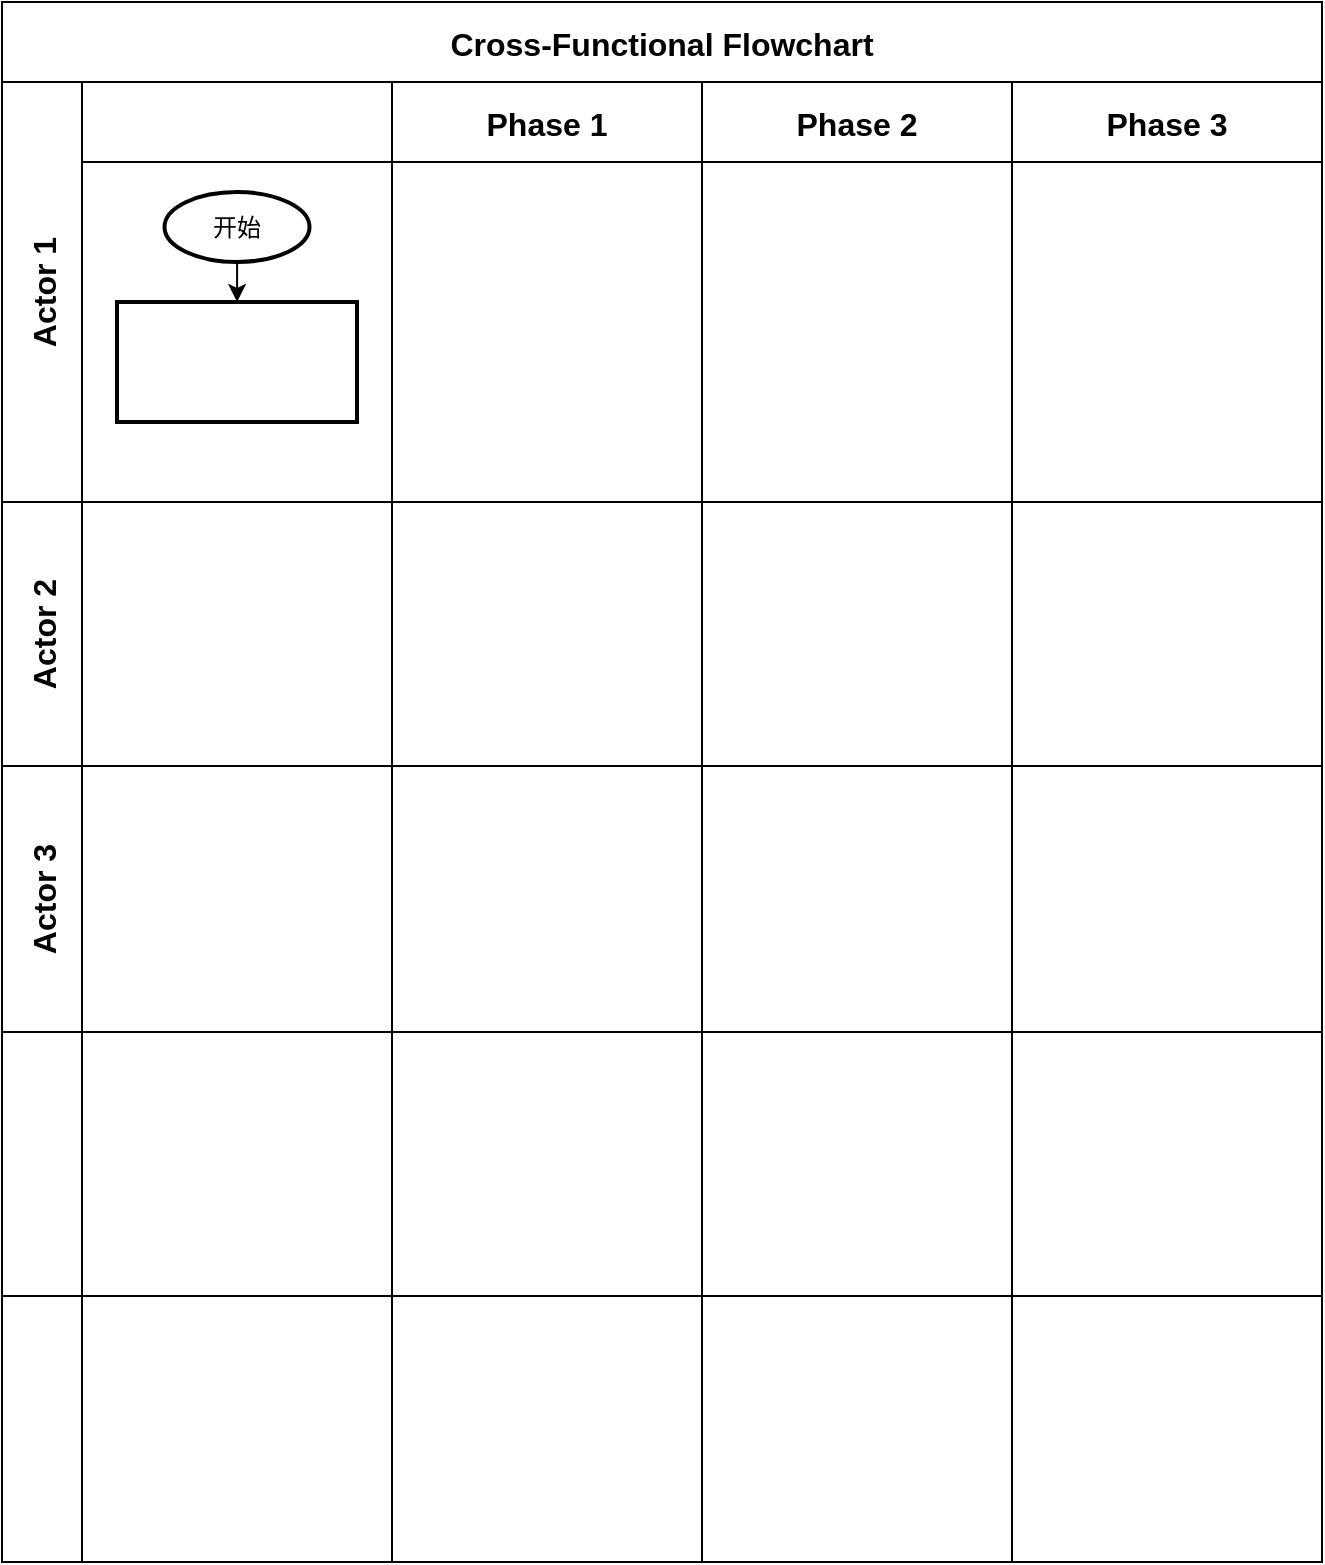 <mxfile version="24.7.7">
  <diagram id="prtHgNgQTEPvFCAcTncT" name="Page-1">
    <mxGraphModel dx="1147" dy="590" grid="1" gridSize="10" guides="1" tooltips="1" connect="1" arrows="1" fold="1" page="1" pageScale="1" pageWidth="827" pageHeight="1169" math="0" shadow="0">
      <root>
        <mxCell id="0" />
        <mxCell id="1" parent="0" />
        <mxCell id="AtuTsQVHR4-CBIeSU0OG-157" value="Cross-Functional Flowchart" style="shape=table;childLayout=tableLayout;startSize=40;collapsible=0;recursiveResize=0;expand=0;fontSize=16;fontStyle=1" vertex="1" parent="1">
          <mxGeometry x="100" y="490" width="660" height="780" as="geometry" />
        </mxCell>
        <mxCell id="AtuTsQVHR4-CBIeSU0OG-158" value="Actor 1" style="shape=tableRow;horizontal=0;swimlaneHead=0;swimlaneBody=0;top=0;left=0;strokeColor=inherit;bottom=0;right=0;dropTarget=0;fontStyle=1;fillColor=none;points=[[0,0.5],[1,0.5]];portConstraint=eastwest;startSize=40;collapsible=0;recursiveResize=0;expand=0;fontSize=16;" vertex="1" parent="AtuTsQVHR4-CBIeSU0OG-157">
          <mxGeometry y="40" width="660" height="210" as="geometry" />
        </mxCell>
        <mxCell id="AtuTsQVHR4-CBIeSU0OG-170" style="swimlane;swimlaneHead=0;swimlaneBody=0;fontStyle=1;strokeColor=inherit;connectable=0;fillColor=none;startSize=40;collapsible=0;recursiveResize=0;expand=0;fontSize=16;" vertex="1" parent="AtuTsQVHR4-CBIeSU0OG-158">
          <mxGeometry x="40" width="155" height="210" as="geometry">
            <mxRectangle width="155" height="210" as="alternateBounds" />
          </mxGeometry>
        </mxCell>
        <mxCell id="AtuTsQVHR4-CBIeSU0OG-186" value="" style="edgeStyle=orthogonalEdgeStyle;rounded=0;orthogonalLoop=1;jettySize=auto;html=1;" edge="1" parent="AtuTsQVHR4-CBIeSU0OG-170" source="AtuTsQVHR4-CBIeSU0OG-184" target="AtuTsQVHR4-CBIeSU0OG-185">
          <mxGeometry relative="1" as="geometry" />
        </mxCell>
        <mxCell id="AtuTsQVHR4-CBIeSU0OG-184" value="开始" style="strokeWidth=2;html=1;shape=mxgraph.flowchart.start_1;whiteSpace=wrap;" vertex="1" parent="AtuTsQVHR4-CBIeSU0OG-170">
          <mxGeometry x="41.25" y="55" width="72.5" height="35" as="geometry" />
        </mxCell>
        <mxCell id="AtuTsQVHR4-CBIeSU0OG-185" value="" style="whiteSpace=wrap;html=1;strokeWidth=2;" vertex="1" parent="AtuTsQVHR4-CBIeSU0OG-170">
          <mxGeometry x="17.5" y="110" width="120" height="60" as="geometry" />
        </mxCell>
        <mxCell id="AtuTsQVHR4-CBIeSU0OG-159" value="Phase 1" style="swimlane;swimlaneHead=0;swimlaneBody=0;fontStyle=1;strokeColor=inherit;connectable=0;fillColor=none;startSize=40;collapsible=0;recursiveResize=0;expand=0;fontSize=16;" vertex="1" parent="AtuTsQVHR4-CBIeSU0OG-158">
          <mxGeometry x="195" width="155" height="210" as="geometry">
            <mxRectangle width="155" height="210" as="alternateBounds" />
          </mxGeometry>
        </mxCell>
        <mxCell id="AtuTsQVHR4-CBIeSU0OG-160" value="Phase 2" style="swimlane;swimlaneHead=0;swimlaneBody=0;fontStyle=1;strokeColor=inherit;connectable=0;fillColor=none;startSize=40;collapsible=0;recursiveResize=0;expand=0;fontSize=16;" vertex="1" parent="AtuTsQVHR4-CBIeSU0OG-158">
          <mxGeometry x="350" width="155" height="210" as="geometry">
            <mxRectangle width="155" height="210" as="alternateBounds" />
          </mxGeometry>
        </mxCell>
        <mxCell id="AtuTsQVHR4-CBIeSU0OG-161" value="Phase 3" style="swimlane;swimlaneHead=0;swimlaneBody=0;fontStyle=1;strokeColor=inherit;connectable=0;fillColor=none;startSize=40;collapsible=0;recursiveResize=0;expand=0;fontSize=16;" vertex="1" parent="AtuTsQVHR4-CBIeSU0OG-158">
          <mxGeometry x="505" width="155" height="210" as="geometry">
            <mxRectangle width="155" height="210" as="alternateBounds" />
          </mxGeometry>
        </mxCell>
        <mxCell id="AtuTsQVHR4-CBIeSU0OG-162" value="Actor 2" style="shape=tableRow;horizontal=0;swimlaneHead=0;swimlaneBody=0;top=0;left=0;strokeColor=inherit;bottom=0;right=0;dropTarget=0;fontStyle=1;fillColor=none;points=[[0,0.5],[1,0.5]];portConstraint=eastwest;startSize=40;collapsible=0;recursiveResize=0;expand=0;fontSize=16;" vertex="1" parent="AtuTsQVHR4-CBIeSU0OG-157">
          <mxGeometry y="250" width="660" height="132" as="geometry" />
        </mxCell>
        <mxCell id="AtuTsQVHR4-CBIeSU0OG-171" style="swimlane;swimlaneHead=0;swimlaneBody=0;fontStyle=1;connectable=0;strokeColor=inherit;fillColor=none;startSize=0;collapsible=0;recursiveResize=0;expand=0;fontSize=16;" vertex="1" parent="AtuTsQVHR4-CBIeSU0OG-162">
          <mxGeometry x="40" width="155" height="132" as="geometry">
            <mxRectangle width="155" height="132" as="alternateBounds" />
          </mxGeometry>
        </mxCell>
        <mxCell id="AtuTsQVHR4-CBIeSU0OG-163" value="" style="swimlane;swimlaneHead=0;swimlaneBody=0;fontStyle=1;connectable=0;strokeColor=inherit;fillColor=none;startSize=0;collapsible=0;recursiveResize=0;expand=0;fontSize=16;" vertex="1" parent="AtuTsQVHR4-CBIeSU0OG-162">
          <mxGeometry x="195" width="155" height="132" as="geometry">
            <mxRectangle width="155" height="132" as="alternateBounds" />
          </mxGeometry>
        </mxCell>
        <mxCell id="AtuTsQVHR4-CBIeSU0OG-164" value="" style="swimlane;swimlaneHead=0;swimlaneBody=0;fontStyle=1;connectable=0;strokeColor=inherit;fillColor=none;startSize=0;collapsible=0;recursiveResize=0;expand=0;fontSize=16;" vertex="1" parent="AtuTsQVHR4-CBIeSU0OG-162">
          <mxGeometry x="350" width="155" height="132" as="geometry">
            <mxRectangle width="155" height="132" as="alternateBounds" />
          </mxGeometry>
        </mxCell>
        <mxCell id="AtuTsQVHR4-CBIeSU0OG-165" value="" style="swimlane;swimlaneHead=0;swimlaneBody=0;fontStyle=1;connectable=0;strokeColor=inherit;fillColor=none;startSize=0;collapsible=0;recursiveResize=0;expand=0;fontSize=16;" vertex="1" parent="AtuTsQVHR4-CBIeSU0OG-162">
          <mxGeometry x="505" width="155" height="132" as="geometry">
            <mxRectangle width="155" height="132" as="alternateBounds" />
          </mxGeometry>
        </mxCell>
        <mxCell id="AtuTsQVHR4-CBIeSU0OG-166" value="Actor 3" style="shape=tableRow;horizontal=0;swimlaneHead=0;swimlaneBody=0;top=0;left=0;strokeColor=inherit;bottom=0;right=0;dropTarget=0;fontStyle=1;fillColor=none;points=[[0,0.5],[1,0.5]];portConstraint=eastwest;startSize=40;collapsible=0;recursiveResize=0;expand=0;fontSize=16;" vertex="1" parent="AtuTsQVHR4-CBIeSU0OG-157">
          <mxGeometry y="382" width="660" height="133" as="geometry" />
        </mxCell>
        <mxCell id="AtuTsQVHR4-CBIeSU0OG-172" style="swimlane;swimlaneHead=0;swimlaneBody=0;fontStyle=1;connectable=0;strokeColor=inherit;fillColor=none;startSize=0;collapsible=0;recursiveResize=0;expand=0;fontSize=16;" vertex="1" parent="AtuTsQVHR4-CBIeSU0OG-166">
          <mxGeometry x="40" width="155" height="133" as="geometry">
            <mxRectangle width="155" height="133" as="alternateBounds" />
          </mxGeometry>
        </mxCell>
        <mxCell id="AtuTsQVHR4-CBIeSU0OG-167" value="" style="swimlane;swimlaneHead=0;swimlaneBody=0;fontStyle=1;connectable=0;strokeColor=inherit;fillColor=none;startSize=0;collapsible=0;recursiveResize=0;expand=0;fontSize=16;" vertex="1" parent="AtuTsQVHR4-CBIeSU0OG-166">
          <mxGeometry x="195" width="155" height="133" as="geometry">
            <mxRectangle width="155" height="133" as="alternateBounds" />
          </mxGeometry>
        </mxCell>
        <mxCell id="AtuTsQVHR4-CBIeSU0OG-168" value="" style="swimlane;swimlaneHead=0;swimlaneBody=0;fontStyle=1;connectable=0;strokeColor=inherit;fillColor=none;startSize=0;collapsible=0;recursiveResize=0;expand=0;fontSize=16;" vertex="1" parent="AtuTsQVHR4-CBIeSU0OG-166">
          <mxGeometry x="350" width="155" height="133" as="geometry">
            <mxRectangle width="155" height="133" as="alternateBounds" />
          </mxGeometry>
        </mxCell>
        <mxCell id="AtuTsQVHR4-CBIeSU0OG-169" value="" style="swimlane;swimlaneHead=0;swimlaneBody=0;fontStyle=1;connectable=0;strokeColor=inherit;fillColor=none;startSize=0;collapsible=0;recursiveResize=0;expand=0;fontSize=16;" vertex="1" parent="AtuTsQVHR4-CBIeSU0OG-166">
          <mxGeometry x="505" width="155" height="133" as="geometry">
            <mxRectangle width="155" height="133" as="alternateBounds" />
          </mxGeometry>
        </mxCell>
        <mxCell id="AtuTsQVHR4-CBIeSU0OG-178" style="shape=tableRow;horizontal=0;swimlaneHead=0;swimlaneBody=0;top=0;left=0;strokeColor=inherit;bottom=0;right=0;dropTarget=0;fontStyle=1;fillColor=none;points=[[0,0.5],[1,0.5]];portConstraint=eastwest;startSize=40;collapsible=0;recursiveResize=0;expand=0;fontSize=16;" vertex="1" parent="AtuTsQVHR4-CBIeSU0OG-157">
          <mxGeometry y="515" width="660" height="132" as="geometry" />
        </mxCell>
        <mxCell id="AtuTsQVHR4-CBIeSU0OG-179" style="swimlane;swimlaneHead=0;swimlaneBody=0;fontStyle=1;connectable=0;strokeColor=inherit;fillColor=none;startSize=0;collapsible=0;recursiveResize=0;expand=0;fontSize=16;" vertex="1" parent="AtuTsQVHR4-CBIeSU0OG-178">
          <mxGeometry x="40" width="155" height="132" as="geometry">
            <mxRectangle width="155" height="132" as="alternateBounds" />
          </mxGeometry>
        </mxCell>
        <mxCell id="AtuTsQVHR4-CBIeSU0OG-180" style="swimlane;swimlaneHead=0;swimlaneBody=0;fontStyle=1;connectable=0;strokeColor=inherit;fillColor=none;startSize=0;collapsible=0;recursiveResize=0;expand=0;fontSize=16;" vertex="1" parent="AtuTsQVHR4-CBIeSU0OG-178">
          <mxGeometry x="195" width="155" height="132" as="geometry">
            <mxRectangle width="155" height="132" as="alternateBounds" />
          </mxGeometry>
        </mxCell>
        <mxCell id="AtuTsQVHR4-CBIeSU0OG-181" style="swimlane;swimlaneHead=0;swimlaneBody=0;fontStyle=1;connectable=0;strokeColor=inherit;fillColor=none;startSize=0;collapsible=0;recursiveResize=0;expand=0;fontSize=16;" vertex="1" parent="AtuTsQVHR4-CBIeSU0OG-178">
          <mxGeometry x="350" width="155" height="132" as="geometry">
            <mxRectangle width="155" height="132" as="alternateBounds" />
          </mxGeometry>
        </mxCell>
        <mxCell id="AtuTsQVHR4-CBIeSU0OG-182" style="swimlane;swimlaneHead=0;swimlaneBody=0;fontStyle=1;connectable=0;strokeColor=inherit;fillColor=none;startSize=0;collapsible=0;recursiveResize=0;expand=0;fontSize=16;" vertex="1" parent="AtuTsQVHR4-CBIeSU0OG-178">
          <mxGeometry x="505" width="155" height="132" as="geometry">
            <mxRectangle width="155" height="132" as="alternateBounds" />
          </mxGeometry>
        </mxCell>
        <mxCell id="AtuTsQVHR4-CBIeSU0OG-173" style="shape=tableRow;horizontal=0;swimlaneHead=0;swimlaneBody=0;top=0;left=0;strokeColor=inherit;bottom=0;right=0;dropTarget=0;fontStyle=1;fillColor=none;points=[[0,0.5],[1,0.5]];portConstraint=eastwest;startSize=40;collapsible=0;recursiveResize=0;expand=0;fontSize=16;" vertex="1" parent="AtuTsQVHR4-CBIeSU0OG-157">
          <mxGeometry y="647" width="660" height="133" as="geometry" />
        </mxCell>
        <mxCell id="AtuTsQVHR4-CBIeSU0OG-174" style="swimlane;swimlaneHead=0;swimlaneBody=0;fontStyle=1;connectable=0;strokeColor=inherit;fillColor=none;startSize=0;collapsible=0;recursiveResize=0;expand=0;fontSize=16;" vertex="1" parent="AtuTsQVHR4-CBIeSU0OG-173">
          <mxGeometry x="40" width="155" height="133" as="geometry">
            <mxRectangle width="155" height="133" as="alternateBounds" />
          </mxGeometry>
        </mxCell>
        <mxCell id="AtuTsQVHR4-CBIeSU0OG-175" style="swimlane;swimlaneHead=0;swimlaneBody=0;fontStyle=1;connectable=0;strokeColor=inherit;fillColor=none;startSize=0;collapsible=0;recursiveResize=0;expand=0;fontSize=16;" vertex="1" parent="AtuTsQVHR4-CBIeSU0OG-173">
          <mxGeometry x="195" width="155" height="133" as="geometry">
            <mxRectangle width="155" height="133" as="alternateBounds" />
          </mxGeometry>
        </mxCell>
        <mxCell id="AtuTsQVHR4-CBIeSU0OG-176" style="swimlane;swimlaneHead=0;swimlaneBody=0;fontStyle=1;connectable=0;strokeColor=inherit;fillColor=none;startSize=0;collapsible=0;recursiveResize=0;expand=0;fontSize=16;" vertex="1" parent="AtuTsQVHR4-CBIeSU0OG-173">
          <mxGeometry x="350" width="155" height="133" as="geometry">
            <mxRectangle width="155" height="133" as="alternateBounds" />
          </mxGeometry>
        </mxCell>
        <mxCell id="AtuTsQVHR4-CBIeSU0OG-177" style="swimlane;swimlaneHead=0;swimlaneBody=0;fontStyle=1;connectable=0;strokeColor=inherit;fillColor=none;startSize=0;collapsible=0;recursiveResize=0;expand=0;fontSize=16;" vertex="1" parent="AtuTsQVHR4-CBIeSU0OG-173">
          <mxGeometry x="505" width="155" height="133" as="geometry">
            <mxRectangle width="155" height="133" as="alternateBounds" />
          </mxGeometry>
        </mxCell>
      </root>
    </mxGraphModel>
  </diagram>
</mxfile>
